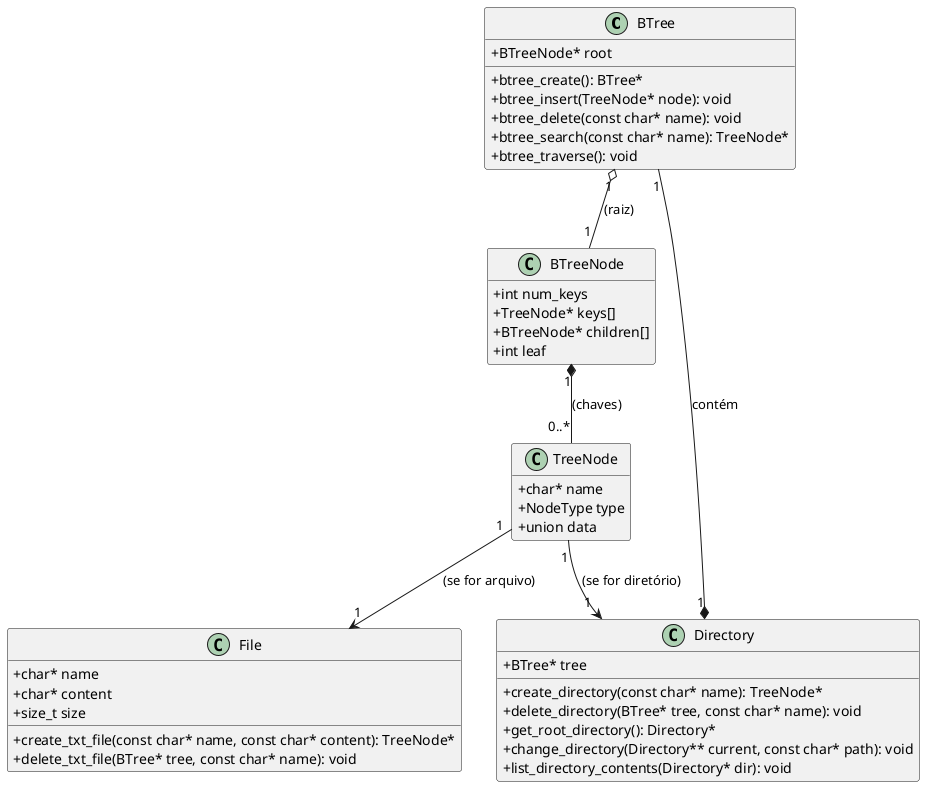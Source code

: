 @startuml
' Define a aparência do diagrama
skinparam classAttributeIconSize 0
hide empty members

' Definição das Classes
class BTree {
  + BTreeNode* root
  + btree_create(): BTree*
  + btree_insert(TreeNode* node): void
  + btree_delete(const char* name): void
  + btree_search(const char* name): TreeNode*
  + btree_traverse(): void
}

class BTreeNode {
  + int num_keys
  + TreeNode* keys[]
  + BTreeNode* children[]
  + int leaf
}

class Directory {
  + BTree* tree
  + create_directory(const char* name): TreeNode*
  + delete_directory(BTree* tree, const char* name): void
  + get_root_directory(): Directory*
  + change_directory(Directory** current, const char* path): void
  + list_directory_contents(Directory* dir): void
}

class TreeNode {
  + char* name
  + NodeType type
  + union data
}

class File {
  + char* name
  + char* content
  + size_t size
  + create_txt_file(const char* name, const char* content): TreeNode*
  + delete_txt_file(BTree* tree, const char* name): void
}

' Definição dos Relacionamentos
Directory "1" *-- "1" BTree : contém
BTree "1" o-- "1" BTreeNode : (raiz)
BTreeNode "1" *-- "0..*" TreeNode : (chaves)
TreeNode "1" --> "1" File : (se for arquivo)
TreeNode "1" --> "1" Directory : (se for diretório)
@enduml